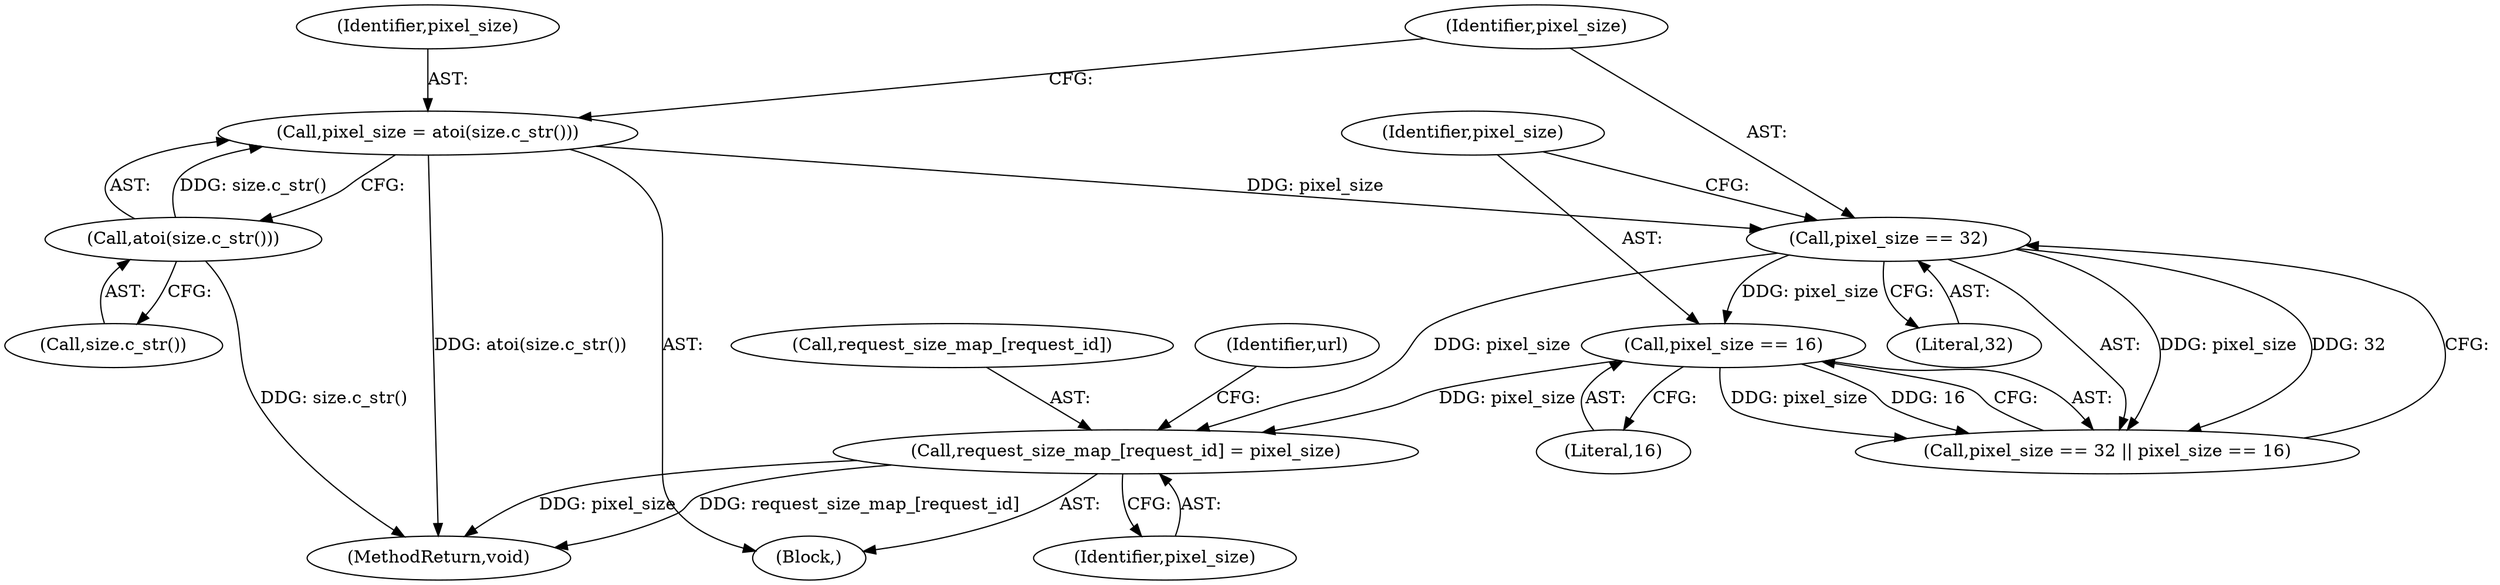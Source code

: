 digraph "0_Chrome_abbd2f4b36da8c89e6f3002eb84f60064a6ff067_0@array" {
"1000188" [label="(Call,request_size_map_[request_id] = pixel_size)"];
"1000181" [label="(Call,pixel_size == 32)"];
"1000174" [label="(Call,pixel_size = atoi(size.c_str()))"];
"1000176" [label="(Call,atoi(size.c_str()))"];
"1000184" [label="(Call,pixel_size == 16)"];
"1000192" [label="(Identifier,pixel_size)"];
"1000189" [label="(Call,request_size_map_[request_id])"];
"1000177" [label="(Call,size.c_str())"];
"1000176" [label="(Call,atoi(size.c_str()))"];
"1000175" [label="(Identifier,pixel_size)"];
"1000174" [label="(Call,pixel_size = atoi(size.c_str()))"];
"1000186" [label="(Literal,16)"];
"1000181" [label="(Call,pixel_size == 32)"];
"1000188" [label="(Call,request_size_map_[request_id] = pixel_size)"];
"1000194" [label="(Identifier,url)"];
"1000180" [label="(Call,pixel_size == 32 || pixel_size == 16)"];
"1000183" [label="(Literal,32)"];
"1000158" [label="(Block,)"];
"1000185" [label="(Identifier,pixel_size)"];
"1000231" [label="(MethodReturn,void)"];
"1000184" [label="(Call,pixel_size == 16)"];
"1000182" [label="(Identifier,pixel_size)"];
"1000188" -> "1000158"  [label="AST: "];
"1000188" -> "1000192"  [label="CFG: "];
"1000189" -> "1000188"  [label="AST: "];
"1000192" -> "1000188"  [label="AST: "];
"1000194" -> "1000188"  [label="CFG: "];
"1000188" -> "1000231"  [label="DDG: pixel_size"];
"1000188" -> "1000231"  [label="DDG: request_size_map_[request_id]"];
"1000181" -> "1000188"  [label="DDG: pixel_size"];
"1000184" -> "1000188"  [label="DDG: pixel_size"];
"1000181" -> "1000180"  [label="AST: "];
"1000181" -> "1000183"  [label="CFG: "];
"1000182" -> "1000181"  [label="AST: "];
"1000183" -> "1000181"  [label="AST: "];
"1000185" -> "1000181"  [label="CFG: "];
"1000180" -> "1000181"  [label="CFG: "];
"1000181" -> "1000180"  [label="DDG: pixel_size"];
"1000181" -> "1000180"  [label="DDG: 32"];
"1000174" -> "1000181"  [label="DDG: pixel_size"];
"1000181" -> "1000184"  [label="DDG: pixel_size"];
"1000174" -> "1000158"  [label="AST: "];
"1000174" -> "1000176"  [label="CFG: "];
"1000175" -> "1000174"  [label="AST: "];
"1000176" -> "1000174"  [label="AST: "];
"1000182" -> "1000174"  [label="CFG: "];
"1000174" -> "1000231"  [label="DDG: atoi(size.c_str())"];
"1000176" -> "1000174"  [label="DDG: size.c_str()"];
"1000176" -> "1000177"  [label="CFG: "];
"1000177" -> "1000176"  [label="AST: "];
"1000176" -> "1000231"  [label="DDG: size.c_str()"];
"1000184" -> "1000180"  [label="AST: "];
"1000184" -> "1000186"  [label="CFG: "];
"1000185" -> "1000184"  [label="AST: "];
"1000186" -> "1000184"  [label="AST: "];
"1000180" -> "1000184"  [label="CFG: "];
"1000184" -> "1000180"  [label="DDG: pixel_size"];
"1000184" -> "1000180"  [label="DDG: 16"];
}
